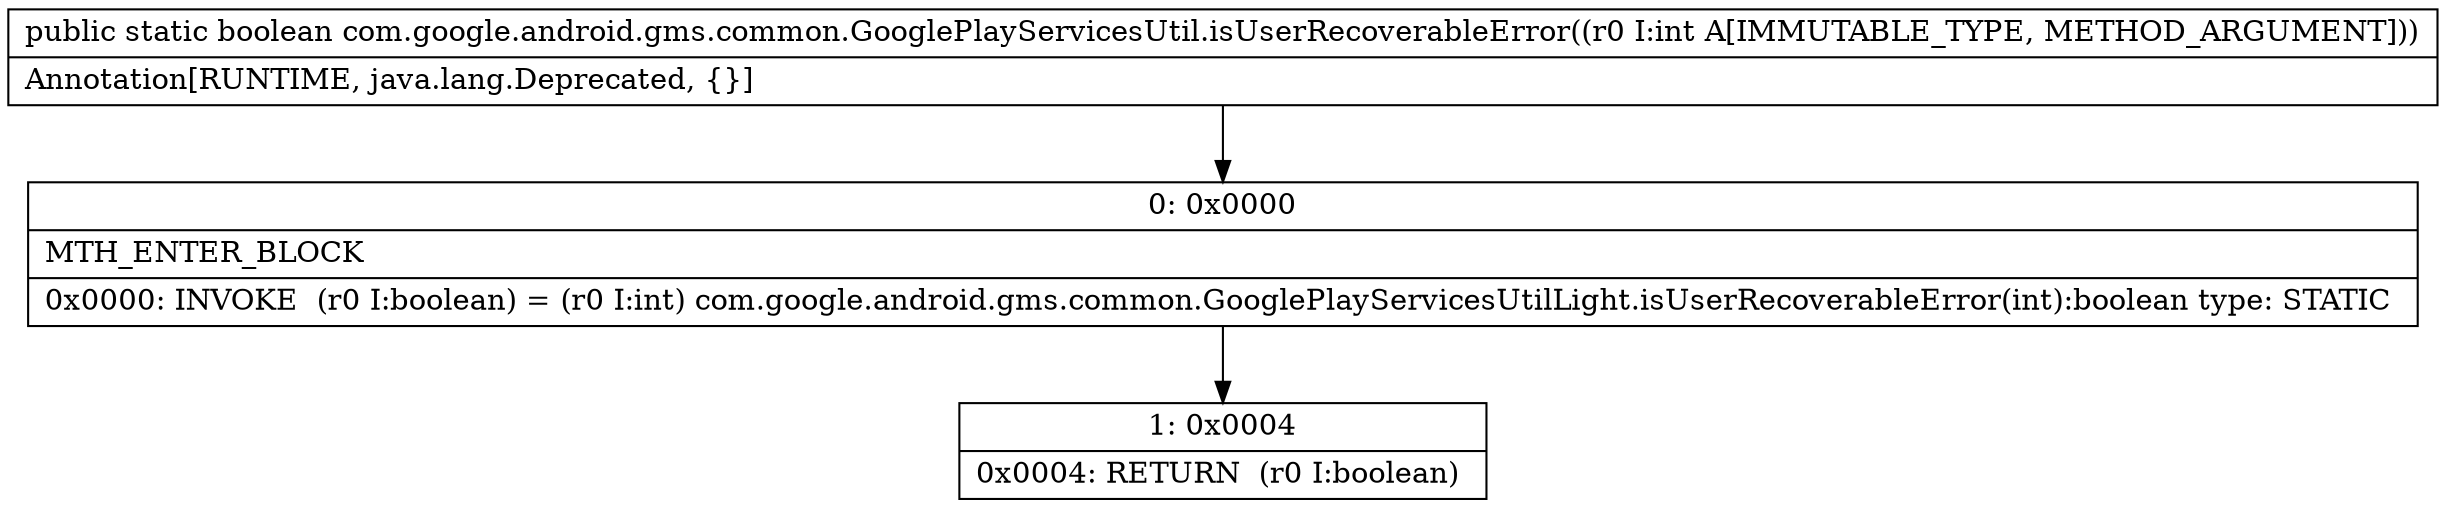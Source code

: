 digraph "CFG forcom.google.android.gms.common.GooglePlayServicesUtil.isUserRecoverableError(I)Z" {
Node_0 [shape=record,label="{0\:\ 0x0000|MTH_ENTER_BLOCK\l|0x0000: INVOKE  (r0 I:boolean) = (r0 I:int) com.google.android.gms.common.GooglePlayServicesUtilLight.isUserRecoverableError(int):boolean type: STATIC \l}"];
Node_1 [shape=record,label="{1\:\ 0x0004|0x0004: RETURN  (r0 I:boolean) \l}"];
MethodNode[shape=record,label="{public static boolean com.google.android.gms.common.GooglePlayServicesUtil.isUserRecoverableError((r0 I:int A[IMMUTABLE_TYPE, METHOD_ARGUMENT]))  | Annotation[RUNTIME, java.lang.Deprecated, \{\}]\l}"];
MethodNode -> Node_0;
Node_0 -> Node_1;
}

